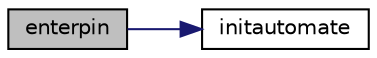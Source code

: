 digraph "enterpin"
{
 // INTERACTIVE_SVG=YES
  edge [fontname="Helvetica",fontsize="10",labelfontname="Helvetica",labelfontsize="10"];
  node [fontname="Helvetica",fontsize="10",shape=record];
  rankdir="LR";
  Node1 [label="enterpin",height=0.2,width=0.4,color="black", fillcolor="grey75", style="filled" fontcolor="black"];
  Node1 -> Node2 [color="midnightblue",fontsize="10",style="solid",fontname="Helvetica"];
  Node2 [label="initautomate",height=0.2,width=0.4,color="black", fillcolor="white", style="filled",URL="$d7/d65/gaspump_8h.html#a80594f932b3668443ae708bb1f293372"];
}
